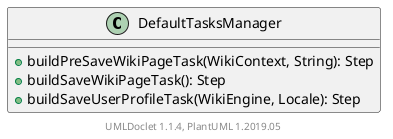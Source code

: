 @startuml

    class DefaultTasksManager [[DefaultTasksManager.html]] {
        +buildPreSaveWikiPageTask(WikiContext, String): Step
        +buildSaveWikiPageTask(): Step
        +buildSaveUserProfileTask(WikiEngine, Locale): Step
    }


    center footer UMLDoclet 1.1.4, PlantUML 1.2019.05
@enduml
